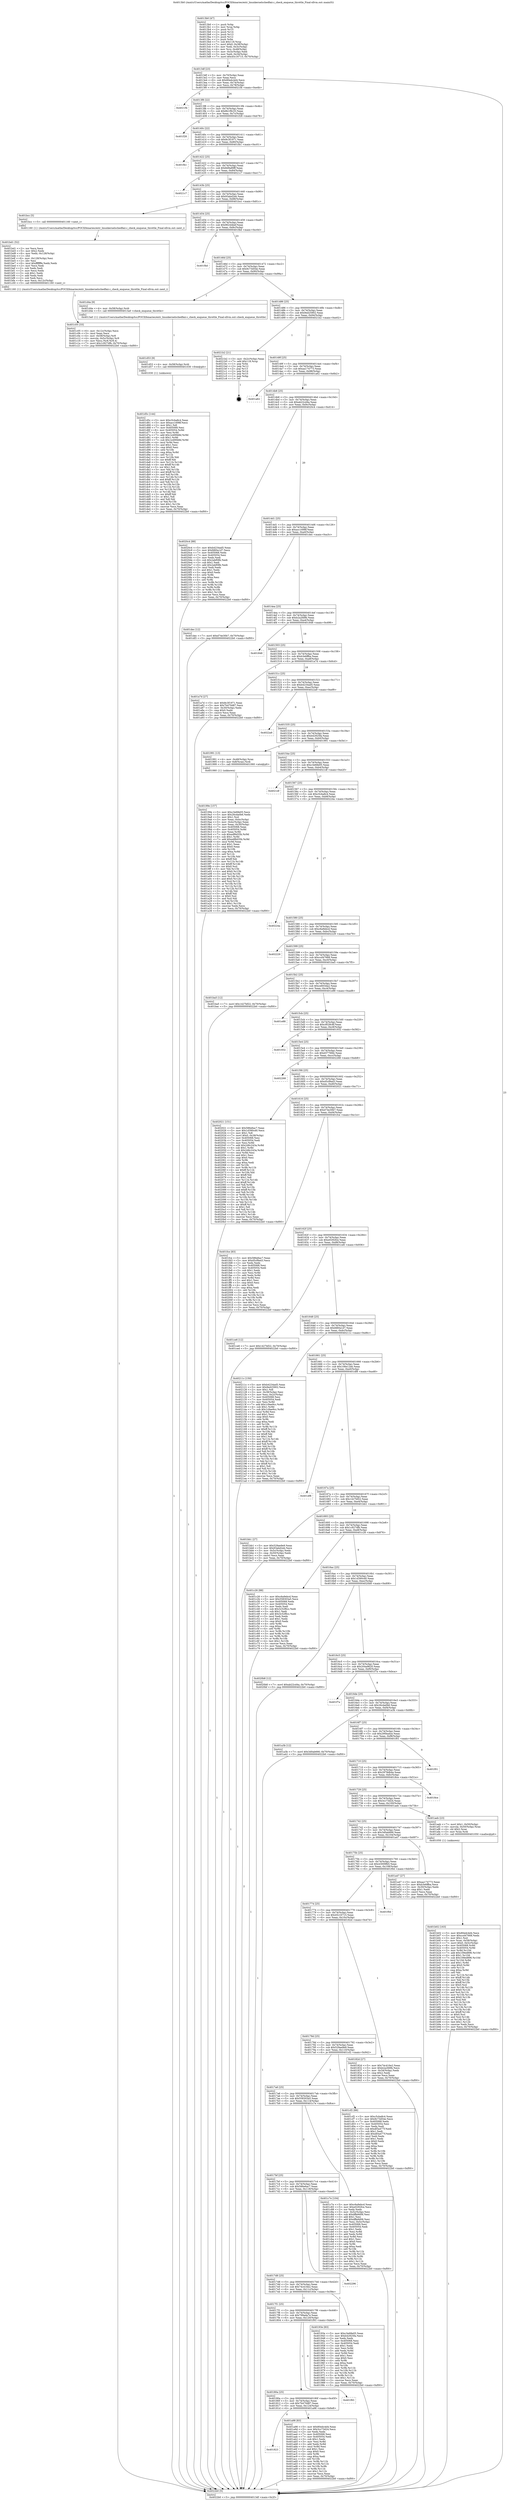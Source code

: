 digraph "0x4013b0" {
  label = "0x4013b0 (/mnt/c/Users/mathe/Desktop/tcc/POCII/binaries/extr_linuxkernelschedfair.c_check_enqueue_throttle_Final-ollvm.out::main(0))"
  labelloc = "t"
  node[shape=record]

  Entry [label="",width=0.3,height=0.3,shape=circle,fillcolor=black,style=filled]
  "0x4013df" [label="{
     0x4013df [23]\l
     | [instrs]\l
     &nbsp;&nbsp;0x4013df \<+3\>: mov -0x70(%rbp),%eax\l
     &nbsp;&nbsp;0x4013e2 \<+2\>: mov %eax,%ecx\l
     &nbsp;&nbsp;0x4013e4 \<+6\>: sub $0x80edc4d4,%ecx\l
     &nbsp;&nbsp;0x4013ea \<+3\>: mov %eax,-0x74(%rbp)\l
     &nbsp;&nbsp;0x4013ed \<+3\>: mov %ecx,-0x78(%rbp)\l
     &nbsp;&nbsp;0x4013f0 \<+6\>: je 00000000004021fb \<main+0xe4b\>\l
  }"]
  "0x4021fb" [label="{
     0x4021fb\l
  }", style=dashed]
  "0x4013f6" [label="{
     0x4013f6 [22]\l
     | [instrs]\l
     &nbsp;&nbsp;0x4013f6 \<+5\>: jmp 00000000004013fb \<main+0x4b\>\l
     &nbsp;&nbsp;0x4013fb \<+3\>: mov -0x74(%rbp),%eax\l
     &nbsp;&nbsp;0x4013fe \<+5\>: sub $0x8b1f9c33,%eax\l
     &nbsp;&nbsp;0x401403 \<+3\>: mov %eax,-0x7c(%rbp)\l
     &nbsp;&nbsp;0x401406 \<+6\>: je 0000000000401f28 \<main+0xb78\>\l
  }"]
  Exit [label="",width=0.3,height=0.3,shape=circle,fillcolor=black,style=filled,peripheries=2]
  "0x401f28" [label="{
     0x401f28\l
  }", style=dashed]
  "0x40140c" [label="{
     0x40140c [22]\l
     | [instrs]\l
     &nbsp;&nbsp;0x40140c \<+5\>: jmp 0000000000401411 \<main+0x61\>\l
     &nbsp;&nbsp;0x401411 \<+3\>: mov -0x74(%rbp),%eax\l
     &nbsp;&nbsp;0x401414 \<+5\>: sub $0x8c3f1971,%eax\l
     &nbsp;&nbsp;0x401419 \<+3\>: mov %eax,-0x80(%rbp)\l
     &nbsp;&nbsp;0x40141c \<+6\>: je 0000000000401fb1 \<main+0xc01\>\l
  }"]
  "0x401d5c" [label="{
     0x401d5c [144]\l
     | [instrs]\l
     &nbsp;&nbsp;0x401d5c \<+5\>: mov $0xc5cba8c4,%eax\l
     &nbsp;&nbsp;0x401d61 \<+5\>: mov $0xacc1698f,%ecx\l
     &nbsp;&nbsp;0x401d66 \<+2\>: mov $0x1,%dl\l
     &nbsp;&nbsp;0x401d68 \<+7\>: mov 0x405068,%esi\l
     &nbsp;&nbsp;0x401d6f \<+8\>: mov 0x405054,%r8d\l
     &nbsp;&nbsp;0x401d77 \<+3\>: mov %esi,%r9d\l
     &nbsp;&nbsp;0x401d7a \<+7\>: add $0x1e490b8d,%r9d\l
     &nbsp;&nbsp;0x401d81 \<+4\>: sub $0x1,%r9d\l
     &nbsp;&nbsp;0x401d85 \<+7\>: sub $0x1e490b8d,%r9d\l
     &nbsp;&nbsp;0x401d8c \<+4\>: imul %r9d,%esi\l
     &nbsp;&nbsp;0x401d90 \<+3\>: and $0x1,%esi\l
     &nbsp;&nbsp;0x401d93 \<+3\>: cmp $0x0,%esi\l
     &nbsp;&nbsp;0x401d96 \<+4\>: sete %r10b\l
     &nbsp;&nbsp;0x401d9a \<+4\>: cmp $0xa,%r8d\l
     &nbsp;&nbsp;0x401d9e \<+4\>: setl %r11b\l
     &nbsp;&nbsp;0x401da2 \<+3\>: mov %r10b,%bl\l
     &nbsp;&nbsp;0x401da5 \<+3\>: xor $0xff,%bl\l
     &nbsp;&nbsp;0x401da8 \<+3\>: mov %r11b,%r14b\l
     &nbsp;&nbsp;0x401dab \<+4\>: xor $0xff,%r14b\l
     &nbsp;&nbsp;0x401daf \<+3\>: xor $0x1,%dl\l
     &nbsp;&nbsp;0x401db2 \<+3\>: mov %bl,%r15b\l
     &nbsp;&nbsp;0x401db5 \<+4\>: and $0xff,%r15b\l
     &nbsp;&nbsp;0x401db9 \<+3\>: and %dl,%r10b\l
     &nbsp;&nbsp;0x401dbc \<+3\>: mov %r14b,%r12b\l
     &nbsp;&nbsp;0x401dbf \<+4\>: and $0xff,%r12b\l
     &nbsp;&nbsp;0x401dc3 \<+3\>: and %dl,%r11b\l
     &nbsp;&nbsp;0x401dc6 \<+3\>: or %r10b,%r15b\l
     &nbsp;&nbsp;0x401dc9 \<+3\>: or %r11b,%r12b\l
     &nbsp;&nbsp;0x401dcc \<+3\>: xor %r12b,%r15b\l
     &nbsp;&nbsp;0x401dcf \<+3\>: or %r14b,%bl\l
     &nbsp;&nbsp;0x401dd2 \<+3\>: xor $0xff,%bl\l
     &nbsp;&nbsp;0x401dd5 \<+3\>: or $0x1,%dl\l
     &nbsp;&nbsp;0x401dd8 \<+2\>: and %dl,%bl\l
     &nbsp;&nbsp;0x401dda \<+3\>: or %bl,%r15b\l
     &nbsp;&nbsp;0x401ddd \<+4\>: test $0x1,%r15b\l
     &nbsp;&nbsp;0x401de1 \<+3\>: cmovne %ecx,%eax\l
     &nbsp;&nbsp;0x401de4 \<+3\>: mov %eax,-0x70(%rbp)\l
     &nbsp;&nbsp;0x401de7 \<+5\>: jmp 00000000004022b0 \<main+0xf00\>\l
  }"]
  "0x401fb1" [label="{
     0x401fb1\l
  }", style=dashed]
  "0x401422" [label="{
     0x401422 [25]\l
     | [instrs]\l
     &nbsp;&nbsp;0x401422 \<+5\>: jmp 0000000000401427 \<main+0x77\>\l
     &nbsp;&nbsp;0x401427 \<+3\>: mov -0x74(%rbp),%eax\l
     &nbsp;&nbsp;0x40142a \<+5\>: sub $0x8d9a89ff,%eax\l
     &nbsp;&nbsp;0x40142f \<+6\>: mov %eax,-0x84(%rbp)\l
     &nbsp;&nbsp;0x401435 \<+6\>: je 00000000004021c7 \<main+0xe17\>\l
  }"]
  "0x401d53" [label="{
     0x401d53 [9]\l
     | [instrs]\l
     &nbsp;&nbsp;0x401d53 \<+4\>: mov -0x58(%rbp),%rdi\l
     &nbsp;&nbsp;0x401d57 \<+5\>: call 0000000000401030 \<free@plt\>\l
     | [calls]\l
     &nbsp;&nbsp;0x401030 \{1\} (unknown)\l
  }"]
  "0x4021c7" [label="{
     0x4021c7\l
  }", style=dashed]
  "0x40143b" [label="{
     0x40143b [25]\l
     | [instrs]\l
     &nbsp;&nbsp;0x40143b \<+5\>: jmp 0000000000401440 \<main+0x90\>\l
     &nbsp;&nbsp;0x401440 \<+3\>: mov -0x74(%rbp),%eax\l
     &nbsp;&nbsp;0x401443 \<+5\>: sub $0x93abd2eb,%eax\l
     &nbsp;&nbsp;0x401448 \<+6\>: mov %eax,-0x88(%rbp)\l
     &nbsp;&nbsp;0x40144e \<+6\>: je 0000000000401bcc \<main+0x81c\>\l
  }"]
  "0x401c05" [label="{
     0x401c05 [33]\l
     | [instrs]\l
     &nbsp;&nbsp;0x401c05 \<+6\>: mov -0x12c(%rbp),%ecx\l
     &nbsp;&nbsp;0x401c0b \<+3\>: imul %eax,%ecx\l
     &nbsp;&nbsp;0x401c0e \<+4\>: mov -0x58(%rbp),%r8\l
     &nbsp;&nbsp;0x401c12 \<+4\>: movslq -0x5c(%rbp),%r9\l
     &nbsp;&nbsp;0x401c16 \<+4\>: mov %ecx,(%r8,%r9,4)\l
     &nbsp;&nbsp;0x401c1a \<+7\>: movl $0x1c927dfb,-0x70(%rbp)\l
     &nbsp;&nbsp;0x401c21 \<+5\>: jmp 00000000004022b0 \<main+0xf00\>\l
  }"]
  "0x401bcc" [label="{
     0x401bcc [5]\l
     | [instrs]\l
     &nbsp;&nbsp;0x401bcc \<+5\>: call 0000000000401160 \<next_i\>\l
     | [calls]\l
     &nbsp;&nbsp;0x401160 \{1\} (/mnt/c/Users/mathe/Desktop/tcc/POCII/binaries/extr_linuxkernelschedfair.c_check_enqueue_throttle_Final-ollvm.out::next_i)\l
  }"]
  "0x401454" [label="{
     0x401454 [25]\l
     | [instrs]\l
     &nbsp;&nbsp;0x401454 \<+5\>: jmp 0000000000401459 \<main+0xa9\>\l
     &nbsp;&nbsp;0x401459 \<+3\>: mov -0x74(%rbp),%eax\l
     &nbsp;&nbsp;0x40145c \<+5\>: sub $0x96244bef,%eax\l
     &nbsp;&nbsp;0x401461 \<+6\>: mov %eax,-0x8c(%rbp)\l
     &nbsp;&nbsp;0x401467 \<+6\>: je 0000000000401fbd \<main+0xc0d\>\l
  }"]
  "0x401bd1" [label="{
     0x401bd1 [52]\l
     | [instrs]\l
     &nbsp;&nbsp;0x401bd1 \<+2\>: xor %ecx,%ecx\l
     &nbsp;&nbsp;0x401bd3 \<+5\>: mov $0x2,%edx\l
     &nbsp;&nbsp;0x401bd8 \<+6\>: mov %edx,-0x128(%rbp)\l
     &nbsp;&nbsp;0x401bde \<+1\>: cltd\l
     &nbsp;&nbsp;0x401bdf \<+6\>: mov -0x128(%rbp),%esi\l
     &nbsp;&nbsp;0x401be5 \<+2\>: idiv %esi\l
     &nbsp;&nbsp;0x401be7 \<+6\>: imul $0xfffffffe,%edx,%edx\l
     &nbsp;&nbsp;0x401bed \<+2\>: mov %ecx,%edi\l
     &nbsp;&nbsp;0x401bef \<+2\>: sub %edx,%edi\l
     &nbsp;&nbsp;0x401bf1 \<+2\>: mov %ecx,%edx\l
     &nbsp;&nbsp;0x401bf3 \<+3\>: sub $0x1,%edx\l
     &nbsp;&nbsp;0x401bf6 \<+2\>: add %edx,%edi\l
     &nbsp;&nbsp;0x401bf8 \<+2\>: sub %edi,%ecx\l
     &nbsp;&nbsp;0x401bfa \<+6\>: mov %ecx,-0x12c(%rbp)\l
     &nbsp;&nbsp;0x401c00 \<+5\>: call 0000000000401160 \<next_i\>\l
     | [calls]\l
     &nbsp;&nbsp;0x401160 \{1\} (/mnt/c/Users/mathe/Desktop/tcc/POCII/binaries/extr_linuxkernelschedfair.c_check_enqueue_throttle_Final-ollvm.out::next_i)\l
  }"]
  "0x401fbd" [label="{
     0x401fbd\l
  }", style=dashed]
  "0x40146d" [label="{
     0x40146d [25]\l
     | [instrs]\l
     &nbsp;&nbsp;0x40146d \<+5\>: jmp 0000000000401472 \<main+0xc2\>\l
     &nbsp;&nbsp;0x401472 \<+3\>: mov -0x74(%rbp),%eax\l
     &nbsp;&nbsp;0x401475 \<+5\>: sub $0x9c73d54e,%eax\l
     &nbsp;&nbsp;0x40147a \<+6\>: mov %eax,-0x90(%rbp)\l
     &nbsp;&nbsp;0x401480 \<+6\>: je 0000000000401d4a \<main+0x99a\>\l
  }"]
  "0x401b02" [label="{
     0x401b02 [163]\l
     | [instrs]\l
     &nbsp;&nbsp;0x401b02 \<+5\>: mov $0x80edc4d4,%ecx\l
     &nbsp;&nbsp;0x401b07 \<+5\>: mov $0xccd47668,%edx\l
     &nbsp;&nbsp;0x401b0c \<+3\>: mov $0x1,%sil\l
     &nbsp;&nbsp;0x401b0f \<+4\>: mov %rax,-0x58(%rbp)\l
     &nbsp;&nbsp;0x401b13 \<+7\>: movl $0x0,-0x5c(%rbp)\l
     &nbsp;&nbsp;0x401b1a \<+8\>: mov 0x405068,%r8d\l
     &nbsp;&nbsp;0x401b22 \<+8\>: mov 0x405054,%r9d\l
     &nbsp;&nbsp;0x401b2a \<+3\>: mov %r8d,%r10d\l
     &nbsp;&nbsp;0x401b2d \<+7\>: add $0x109ed896,%r10d\l
     &nbsp;&nbsp;0x401b34 \<+4\>: sub $0x1,%r10d\l
     &nbsp;&nbsp;0x401b38 \<+7\>: sub $0x109ed896,%r10d\l
     &nbsp;&nbsp;0x401b3f \<+4\>: imul %r10d,%r8d\l
     &nbsp;&nbsp;0x401b43 \<+4\>: and $0x1,%r8d\l
     &nbsp;&nbsp;0x401b47 \<+4\>: cmp $0x0,%r8d\l
     &nbsp;&nbsp;0x401b4b \<+4\>: sete %r11b\l
     &nbsp;&nbsp;0x401b4f \<+4\>: cmp $0xa,%r9d\l
     &nbsp;&nbsp;0x401b53 \<+3\>: setl %bl\l
     &nbsp;&nbsp;0x401b56 \<+3\>: mov %r11b,%r14b\l
     &nbsp;&nbsp;0x401b59 \<+4\>: xor $0xff,%r14b\l
     &nbsp;&nbsp;0x401b5d \<+3\>: mov %bl,%r15b\l
     &nbsp;&nbsp;0x401b60 \<+4\>: xor $0xff,%r15b\l
     &nbsp;&nbsp;0x401b64 \<+4\>: xor $0x0,%sil\l
     &nbsp;&nbsp;0x401b68 \<+3\>: mov %r14b,%r12b\l
     &nbsp;&nbsp;0x401b6b \<+4\>: and $0x0,%r12b\l
     &nbsp;&nbsp;0x401b6f \<+3\>: and %sil,%r11b\l
     &nbsp;&nbsp;0x401b72 \<+3\>: mov %r15b,%r13b\l
     &nbsp;&nbsp;0x401b75 \<+4\>: and $0x0,%r13b\l
     &nbsp;&nbsp;0x401b79 \<+3\>: and %sil,%bl\l
     &nbsp;&nbsp;0x401b7c \<+3\>: or %r11b,%r12b\l
     &nbsp;&nbsp;0x401b7f \<+3\>: or %bl,%r13b\l
     &nbsp;&nbsp;0x401b82 \<+3\>: xor %r13b,%r12b\l
     &nbsp;&nbsp;0x401b85 \<+3\>: or %r15b,%r14b\l
     &nbsp;&nbsp;0x401b88 \<+4\>: xor $0xff,%r14b\l
     &nbsp;&nbsp;0x401b8c \<+4\>: or $0x0,%sil\l
     &nbsp;&nbsp;0x401b90 \<+3\>: and %sil,%r14b\l
     &nbsp;&nbsp;0x401b93 \<+3\>: or %r14b,%r12b\l
     &nbsp;&nbsp;0x401b96 \<+4\>: test $0x1,%r12b\l
     &nbsp;&nbsp;0x401b9a \<+3\>: cmovne %edx,%ecx\l
     &nbsp;&nbsp;0x401b9d \<+3\>: mov %ecx,-0x70(%rbp)\l
     &nbsp;&nbsp;0x401ba0 \<+5\>: jmp 00000000004022b0 \<main+0xf00\>\l
  }"]
  "0x401d4a" [label="{
     0x401d4a [9]\l
     | [instrs]\l
     &nbsp;&nbsp;0x401d4a \<+4\>: mov -0x58(%rbp),%rdi\l
     &nbsp;&nbsp;0x401d4e \<+5\>: call 00000000004013a0 \<check_enqueue_throttle\>\l
     | [calls]\l
     &nbsp;&nbsp;0x4013a0 \{1\} (/mnt/c/Users/mathe/Desktop/tcc/POCII/binaries/extr_linuxkernelschedfair.c_check_enqueue_throttle_Final-ollvm.out::check_enqueue_throttle)\l
  }"]
  "0x401486" [label="{
     0x401486 [25]\l
     | [instrs]\l
     &nbsp;&nbsp;0x401486 \<+5\>: jmp 000000000040148b \<main+0xdb\>\l
     &nbsp;&nbsp;0x40148b \<+3\>: mov -0x74(%rbp),%eax\l
     &nbsp;&nbsp;0x40148e \<+5\>: sub $0x9ed25902,%eax\l
     &nbsp;&nbsp;0x401493 \<+6\>: mov %eax,-0x94(%rbp)\l
     &nbsp;&nbsp;0x401499 \<+6\>: je 00000000004021b2 \<main+0xe02\>\l
  }"]
  "0x401823" [label="{
     0x401823\l
  }", style=dashed]
  "0x4021b2" [label="{
     0x4021b2 [21]\l
     | [instrs]\l
     &nbsp;&nbsp;0x4021b2 \<+3\>: mov -0x2c(%rbp),%eax\l
     &nbsp;&nbsp;0x4021b5 \<+7\>: add $0x118,%rsp\l
     &nbsp;&nbsp;0x4021bc \<+1\>: pop %rbx\l
     &nbsp;&nbsp;0x4021bd \<+2\>: pop %r12\l
     &nbsp;&nbsp;0x4021bf \<+2\>: pop %r13\l
     &nbsp;&nbsp;0x4021c1 \<+2\>: pop %r14\l
     &nbsp;&nbsp;0x4021c3 \<+2\>: pop %r15\l
     &nbsp;&nbsp;0x4021c5 \<+1\>: pop %rbp\l
     &nbsp;&nbsp;0x4021c6 \<+1\>: ret\l
  }"]
  "0x40149f" [label="{
     0x40149f [25]\l
     | [instrs]\l
     &nbsp;&nbsp;0x40149f \<+5\>: jmp 00000000004014a4 \<main+0xf4\>\l
     &nbsp;&nbsp;0x4014a4 \<+3\>: mov -0x74(%rbp),%eax\l
     &nbsp;&nbsp;0x4014a7 \<+5\>: sub $0xaa174773,%eax\l
     &nbsp;&nbsp;0x4014ac \<+6\>: mov %eax,-0x98(%rbp)\l
     &nbsp;&nbsp;0x4014b2 \<+6\>: je 0000000000401a62 \<main+0x6b2\>\l
  }"]
  "0x401a98" [label="{
     0x401a98 [83]\l
     | [instrs]\l
     &nbsp;&nbsp;0x401a98 \<+5\>: mov $0x80edc4d4,%eax\l
     &nbsp;&nbsp;0x401a9d \<+5\>: mov $0x3cc73d24,%ecx\l
     &nbsp;&nbsp;0x401aa2 \<+2\>: xor %edx,%edx\l
     &nbsp;&nbsp;0x401aa4 \<+7\>: mov 0x405068,%esi\l
     &nbsp;&nbsp;0x401aab \<+7\>: mov 0x405054,%edi\l
     &nbsp;&nbsp;0x401ab2 \<+3\>: sub $0x1,%edx\l
     &nbsp;&nbsp;0x401ab5 \<+3\>: mov %esi,%r8d\l
     &nbsp;&nbsp;0x401ab8 \<+3\>: add %edx,%r8d\l
     &nbsp;&nbsp;0x401abb \<+4\>: imul %r8d,%esi\l
     &nbsp;&nbsp;0x401abf \<+3\>: and $0x1,%esi\l
     &nbsp;&nbsp;0x401ac2 \<+3\>: cmp $0x0,%esi\l
     &nbsp;&nbsp;0x401ac5 \<+4\>: sete %r9b\l
     &nbsp;&nbsp;0x401ac9 \<+3\>: cmp $0xa,%edi\l
     &nbsp;&nbsp;0x401acc \<+4\>: setl %r10b\l
     &nbsp;&nbsp;0x401ad0 \<+3\>: mov %r9b,%r11b\l
     &nbsp;&nbsp;0x401ad3 \<+3\>: and %r10b,%r11b\l
     &nbsp;&nbsp;0x401ad6 \<+3\>: xor %r10b,%r9b\l
     &nbsp;&nbsp;0x401ad9 \<+3\>: or %r9b,%r11b\l
     &nbsp;&nbsp;0x401adc \<+4\>: test $0x1,%r11b\l
     &nbsp;&nbsp;0x401ae0 \<+3\>: cmovne %ecx,%eax\l
     &nbsp;&nbsp;0x401ae3 \<+3\>: mov %eax,-0x70(%rbp)\l
     &nbsp;&nbsp;0x401ae6 \<+5\>: jmp 00000000004022b0 \<main+0xf00\>\l
  }"]
  "0x401a62" [label="{
     0x401a62\l
  }", style=dashed]
  "0x4014b8" [label="{
     0x4014b8 [25]\l
     | [instrs]\l
     &nbsp;&nbsp;0x4014b8 \<+5\>: jmp 00000000004014bd \<main+0x10d\>\l
     &nbsp;&nbsp;0x4014bd \<+3\>: mov -0x74(%rbp),%eax\l
     &nbsp;&nbsp;0x4014c0 \<+5\>: sub $0xab22cd4a,%eax\l
     &nbsp;&nbsp;0x4014c5 \<+6\>: mov %eax,-0x9c(%rbp)\l
     &nbsp;&nbsp;0x4014cb \<+6\>: je 00000000004020c4 \<main+0xd14\>\l
  }"]
  "0x40180a" [label="{
     0x40180a [25]\l
     | [instrs]\l
     &nbsp;&nbsp;0x40180a \<+5\>: jmp 000000000040180f \<main+0x45f\>\l
     &nbsp;&nbsp;0x40180f \<+3\>: mov -0x74(%rbp),%eax\l
     &nbsp;&nbsp;0x401812 \<+5\>: sub $0x7b470d87,%eax\l
     &nbsp;&nbsp;0x401817 \<+6\>: mov %eax,-0x124(%rbp)\l
     &nbsp;&nbsp;0x40181d \<+6\>: je 0000000000401a98 \<main+0x6e8\>\l
  }"]
  "0x4020c4" [label="{
     0x4020c4 [88]\l
     | [instrs]\l
     &nbsp;&nbsp;0x4020c4 \<+5\>: mov $0xb4234ad5,%eax\l
     &nbsp;&nbsp;0x4020c9 \<+5\>: mov $0xfd60a1d7,%ecx\l
     &nbsp;&nbsp;0x4020ce \<+7\>: mov 0x405068,%edx\l
     &nbsp;&nbsp;0x4020d5 \<+7\>: mov 0x405054,%esi\l
     &nbsp;&nbsp;0x4020dc \<+2\>: mov %edx,%edi\l
     &nbsp;&nbsp;0x4020de \<+6\>: sub $0x2abf08b,%edi\l
     &nbsp;&nbsp;0x4020e4 \<+3\>: sub $0x1,%edi\l
     &nbsp;&nbsp;0x4020e7 \<+6\>: add $0x2abf08b,%edi\l
     &nbsp;&nbsp;0x4020ed \<+3\>: imul %edi,%edx\l
     &nbsp;&nbsp;0x4020f0 \<+3\>: and $0x1,%edx\l
     &nbsp;&nbsp;0x4020f3 \<+3\>: cmp $0x0,%edx\l
     &nbsp;&nbsp;0x4020f6 \<+4\>: sete %r8b\l
     &nbsp;&nbsp;0x4020fa \<+3\>: cmp $0xa,%esi\l
     &nbsp;&nbsp;0x4020fd \<+4\>: setl %r9b\l
     &nbsp;&nbsp;0x402101 \<+3\>: mov %r8b,%r10b\l
     &nbsp;&nbsp;0x402104 \<+3\>: and %r9b,%r10b\l
     &nbsp;&nbsp;0x402107 \<+3\>: xor %r9b,%r8b\l
     &nbsp;&nbsp;0x40210a \<+3\>: or %r8b,%r10b\l
     &nbsp;&nbsp;0x40210d \<+4\>: test $0x1,%r10b\l
     &nbsp;&nbsp;0x402111 \<+3\>: cmovne %ecx,%eax\l
     &nbsp;&nbsp;0x402114 \<+3\>: mov %eax,-0x70(%rbp)\l
     &nbsp;&nbsp;0x402117 \<+5\>: jmp 00000000004022b0 \<main+0xf00\>\l
  }"]
  "0x4014d1" [label="{
     0x4014d1 [25]\l
     | [instrs]\l
     &nbsp;&nbsp;0x4014d1 \<+5\>: jmp 00000000004014d6 \<main+0x126\>\l
     &nbsp;&nbsp;0x4014d6 \<+3\>: mov -0x74(%rbp),%eax\l
     &nbsp;&nbsp;0x4014d9 \<+5\>: sub $0xacc1698f,%eax\l
     &nbsp;&nbsp;0x4014de \<+6\>: mov %eax,-0xa0(%rbp)\l
     &nbsp;&nbsp;0x4014e4 \<+6\>: je 0000000000401dec \<main+0xa3c\>\l
  }"]
  "0x401f93" [label="{
     0x401f93\l
  }", style=dashed]
  "0x401dec" [label="{
     0x401dec [12]\l
     | [instrs]\l
     &nbsp;&nbsp;0x401dec \<+7\>: movl $0xd74e30b7,-0x70(%rbp)\l
     &nbsp;&nbsp;0x401df3 \<+5\>: jmp 00000000004022b0 \<main+0xf00\>\l
  }"]
  "0x4014ea" [label="{
     0x4014ea [25]\l
     | [instrs]\l
     &nbsp;&nbsp;0x4014ea \<+5\>: jmp 00000000004014ef \<main+0x13f\>\l
     &nbsp;&nbsp;0x4014ef \<+3\>: mov -0x74(%rbp),%eax\l
     &nbsp;&nbsp;0x4014f2 \<+5\>: sub $0xb2a2fd9b,%eax\l
     &nbsp;&nbsp;0x4014f7 \<+6\>: mov %eax,-0xa4(%rbp)\l
     &nbsp;&nbsp;0x4014fd \<+6\>: je 0000000000401848 \<main+0x498\>\l
  }"]
  "0x40199e" [label="{
     0x40199e [157]\l
     | [instrs]\l
     &nbsp;&nbsp;0x40199e \<+5\>: mov $0xc3e68e05,%ecx\l
     &nbsp;&nbsp;0x4019a3 \<+5\>: mov $0x26cda0b6,%edx\l
     &nbsp;&nbsp;0x4019a8 \<+3\>: mov $0x1,%sil\l
     &nbsp;&nbsp;0x4019ab \<+3\>: mov %eax,-0x4c(%rbp)\l
     &nbsp;&nbsp;0x4019ae \<+3\>: mov -0x4c(%rbp),%eax\l
     &nbsp;&nbsp;0x4019b1 \<+3\>: mov %eax,-0x30(%rbp)\l
     &nbsp;&nbsp;0x4019b4 \<+7\>: mov 0x405068,%eax\l
     &nbsp;&nbsp;0x4019bb \<+8\>: mov 0x405054,%r8d\l
     &nbsp;&nbsp;0x4019c3 \<+3\>: mov %eax,%r9d\l
     &nbsp;&nbsp;0x4019c6 \<+7\>: sub $0xedf6d35b,%r9d\l
     &nbsp;&nbsp;0x4019cd \<+4\>: sub $0x1,%r9d\l
     &nbsp;&nbsp;0x4019d1 \<+7\>: add $0xedf6d35b,%r9d\l
     &nbsp;&nbsp;0x4019d8 \<+4\>: imul %r9d,%eax\l
     &nbsp;&nbsp;0x4019dc \<+3\>: and $0x1,%eax\l
     &nbsp;&nbsp;0x4019df \<+3\>: cmp $0x0,%eax\l
     &nbsp;&nbsp;0x4019e2 \<+4\>: sete %r10b\l
     &nbsp;&nbsp;0x4019e6 \<+4\>: cmp $0xa,%r8d\l
     &nbsp;&nbsp;0x4019ea \<+4\>: setl %r11b\l
     &nbsp;&nbsp;0x4019ee \<+3\>: mov %r10b,%bl\l
     &nbsp;&nbsp;0x4019f1 \<+3\>: xor $0xff,%bl\l
     &nbsp;&nbsp;0x4019f4 \<+3\>: mov %r11b,%r14b\l
     &nbsp;&nbsp;0x4019f7 \<+4\>: xor $0xff,%r14b\l
     &nbsp;&nbsp;0x4019fb \<+4\>: xor $0x0,%sil\l
     &nbsp;&nbsp;0x4019ff \<+3\>: mov %bl,%r15b\l
     &nbsp;&nbsp;0x401a02 \<+4\>: and $0x0,%r15b\l
     &nbsp;&nbsp;0x401a06 \<+3\>: and %sil,%r10b\l
     &nbsp;&nbsp;0x401a09 \<+3\>: mov %r14b,%r12b\l
     &nbsp;&nbsp;0x401a0c \<+4\>: and $0x0,%r12b\l
     &nbsp;&nbsp;0x401a10 \<+3\>: and %sil,%r11b\l
     &nbsp;&nbsp;0x401a13 \<+3\>: or %r10b,%r15b\l
     &nbsp;&nbsp;0x401a16 \<+3\>: or %r11b,%r12b\l
     &nbsp;&nbsp;0x401a19 \<+3\>: xor %r12b,%r15b\l
     &nbsp;&nbsp;0x401a1c \<+3\>: or %r14b,%bl\l
     &nbsp;&nbsp;0x401a1f \<+3\>: xor $0xff,%bl\l
     &nbsp;&nbsp;0x401a22 \<+4\>: or $0x0,%sil\l
     &nbsp;&nbsp;0x401a26 \<+3\>: and %sil,%bl\l
     &nbsp;&nbsp;0x401a29 \<+3\>: or %bl,%r15b\l
     &nbsp;&nbsp;0x401a2c \<+4\>: test $0x1,%r15b\l
     &nbsp;&nbsp;0x401a30 \<+3\>: cmovne %edx,%ecx\l
     &nbsp;&nbsp;0x401a33 \<+3\>: mov %ecx,-0x70(%rbp)\l
     &nbsp;&nbsp;0x401a36 \<+5\>: jmp 00000000004022b0 \<main+0xf00\>\l
  }"]
  "0x401848" [label="{
     0x401848\l
  }", style=dashed]
  "0x401503" [label="{
     0x401503 [25]\l
     | [instrs]\l
     &nbsp;&nbsp;0x401503 \<+5\>: jmp 0000000000401508 \<main+0x158\>\l
     &nbsp;&nbsp;0x401508 \<+3\>: mov -0x74(%rbp),%eax\l
     &nbsp;&nbsp;0x40150b \<+5\>: sub $0xb3e6ffba,%eax\l
     &nbsp;&nbsp;0x401510 \<+6\>: mov %eax,-0xa8(%rbp)\l
     &nbsp;&nbsp;0x401516 \<+6\>: je 0000000000401a7d \<main+0x6cd\>\l
  }"]
  "0x4017f1" [label="{
     0x4017f1 [25]\l
     | [instrs]\l
     &nbsp;&nbsp;0x4017f1 \<+5\>: jmp 00000000004017f6 \<main+0x446\>\l
     &nbsp;&nbsp;0x4017f6 \<+3\>: mov -0x74(%rbp),%eax\l
     &nbsp;&nbsp;0x4017f9 \<+5\>: sub $0x799ada7e,%eax\l
     &nbsp;&nbsp;0x4017fe \<+6\>: mov %eax,-0x120(%rbp)\l
     &nbsp;&nbsp;0x401804 \<+6\>: je 0000000000401f93 \<main+0xbe3\>\l
  }"]
  "0x401a7d" [label="{
     0x401a7d [27]\l
     | [instrs]\l
     &nbsp;&nbsp;0x401a7d \<+5\>: mov $0x8c3f1971,%eax\l
     &nbsp;&nbsp;0x401a82 \<+5\>: mov $0x7b470d87,%ecx\l
     &nbsp;&nbsp;0x401a87 \<+3\>: mov -0x30(%rbp),%edx\l
     &nbsp;&nbsp;0x401a8a \<+3\>: cmp $0x0,%edx\l
     &nbsp;&nbsp;0x401a8d \<+3\>: cmove %ecx,%eax\l
     &nbsp;&nbsp;0x401a90 \<+3\>: mov %eax,-0x70(%rbp)\l
     &nbsp;&nbsp;0x401a93 \<+5\>: jmp 00000000004022b0 \<main+0xf00\>\l
  }"]
  "0x40151c" [label="{
     0x40151c [25]\l
     | [instrs]\l
     &nbsp;&nbsp;0x40151c \<+5\>: jmp 0000000000401521 \<main+0x171\>\l
     &nbsp;&nbsp;0x401521 \<+3\>: mov -0x74(%rbp),%eax\l
     &nbsp;&nbsp;0x401524 \<+5\>: sub $0xb4234ad5,%eax\l
     &nbsp;&nbsp;0x401529 \<+6\>: mov %eax,-0xac(%rbp)\l
     &nbsp;&nbsp;0x40152f \<+6\>: je 00000000004022a9 \<main+0xef9\>\l
  }"]
  "0x40193e" [label="{
     0x40193e [83]\l
     | [instrs]\l
     &nbsp;&nbsp;0x40193e \<+5\>: mov $0xc3e68e05,%eax\l
     &nbsp;&nbsp;0x401943 \<+5\>: mov $0xb42925fa,%ecx\l
     &nbsp;&nbsp;0x401948 \<+2\>: xor %edx,%edx\l
     &nbsp;&nbsp;0x40194a \<+7\>: mov 0x405068,%esi\l
     &nbsp;&nbsp;0x401951 \<+7\>: mov 0x405054,%edi\l
     &nbsp;&nbsp;0x401958 \<+3\>: sub $0x1,%edx\l
     &nbsp;&nbsp;0x40195b \<+3\>: mov %esi,%r8d\l
     &nbsp;&nbsp;0x40195e \<+3\>: add %edx,%r8d\l
     &nbsp;&nbsp;0x401961 \<+4\>: imul %r8d,%esi\l
     &nbsp;&nbsp;0x401965 \<+3\>: and $0x1,%esi\l
     &nbsp;&nbsp;0x401968 \<+3\>: cmp $0x0,%esi\l
     &nbsp;&nbsp;0x40196b \<+4\>: sete %r9b\l
     &nbsp;&nbsp;0x40196f \<+3\>: cmp $0xa,%edi\l
     &nbsp;&nbsp;0x401972 \<+4\>: setl %r10b\l
     &nbsp;&nbsp;0x401976 \<+3\>: mov %r9b,%r11b\l
     &nbsp;&nbsp;0x401979 \<+3\>: and %r10b,%r11b\l
     &nbsp;&nbsp;0x40197c \<+3\>: xor %r10b,%r9b\l
     &nbsp;&nbsp;0x40197f \<+3\>: or %r9b,%r11b\l
     &nbsp;&nbsp;0x401982 \<+4\>: test $0x1,%r11b\l
     &nbsp;&nbsp;0x401986 \<+3\>: cmovne %ecx,%eax\l
     &nbsp;&nbsp;0x401989 \<+3\>: mov %eax,-0x70(%rbp)\l
     &nbsp;&nbsp;0x40198c \<+5\>: jmp 00000000004022b0 \<main+0xf00\>\l
  }"]
  "0x4022a9" [label="{
     0x4022a9\l
  }", style=dashed]
  "0x401535" [label="{
     0x401535 [25]\l
     | [instrs]\l
     &nbsp;&nbsp;0x401535 \<+5\>: jmp 000000000040153a \<main+0x18a\>\l
     &nbsp;&nbsp;0x40153a \<+3\>: mov -0x74(%rbp),%eax\l
     &nbsp;&nbsp;0x40153d \<+5\>: sub $0xb42925fa,%eax\l
     &nbsp;&nbsp;0x401542 \<+6\>: mov %eax,-0xb0(%rbp)\l
     &nbsp;&nbsp;0x401548 \<+6\>: je 0000000000401991 \<main+0x5e1\>\l
  }"]
  "0x4017d8" [label="{
     0x4017d8 [25]\l
     | [instrs]\l
     &nbsp;&nbsp;0x4017d8 \<+5\>: jmp 00000000004017dd \<main+0x42d\>\l
     &nbsp;&nbsp;0x4017dd \<+3\>: mov -0x74(%rbp),%eax\l
     &nbsp;&nbsp;0x4017e0 \<+5\>: sub $0x74c416e2,%eax\l
     &nbsp;&nbsp;0x4017e5 \<+6\>: mov %eax,-0x11c(%rbp)\l
     &nbsp;&nbsp;0x4017eb \<+6\>: je 000000000040193e \<main+0x58e\>\l
  }"]
  "0x401991" [label="{
     0x401991 [13]\l
     | [instrs]\l
     &nbsp;&nbsp;0x401991 \<+4\>: mov -0x48(%rbp),%rax\l
     &nbsp;&nbsp;0x401995 \<+4\>: mov 0x8(%rax),%rdi\l
     &nbsp;&nbsp;0x401999 \<+5\>: call 0000000000401060 \<atoi@plt\>\l
     | [calls]\l
     &nbsp;&nbsp;0x401060 \{1\} (unknown)\l
  }"]
  "0x40154e" [label="{
     0x40154e [25]\l
     | [instrs]\l
     &nbsp;&nbsp;0x40154e \<+5\>: jmp 0000000000401553 \<main+0x1a3\>\l
     &nbsp;&nbsp;0x401553 \<+3\>: mov -0x74(%rbp),%eax\l
     &nbsp;&nbsp;0x401556 \<+5\>: sub $0xc3e68e05,%eax\l
     &nbsp;&nbsp;0x40155b \<+6\>: mov %eax,-0xb4(%rbp)\l
     &nbsp;&nbsp;0x401561 \<+6\>: je 00000000004021df \<main+0xe2f\>\l
  }"]
  "0x402296" [label="{
     0x402296\l
  }", style=dashed]
  "0x4021df" [label="{
     0x4021df\l
  }", style=dashed]
  "0x401567" [label="{
     0x401567 [25]\l
     | [instrs]\l
     &nbsp;&nbsp;0x401567 \<+5\>: jmp 000000000040156c \<main+0x1bc\>\l
     &nbsp;&nbsp;0x40156c \<+3\>: mov -0x74(%rbp),%eax\l
     &nbsp;&nbsp;0x40156f \<+5\>: sub $0xc5cba8c4,%eax\l
     &nbsp;&nbsp;0x401574 \<+6\>: mov %eax,-0xb8(%rbp)\l
     &nbsp;&nbsp;0x40157a \<+6\>: je 000000000040224a \<main+0xe9a\>\l
  }"]
  "0x4017bf" [label="{
     0x4017bf [25]\l
     | [instrs]\l
     &nbsp;&nbsp;0x4017bf \<+5\>: jmp 00000000004017c4 \<main+0x414\>\l
     &nbsp;&nbsp;0x4017c4 \<+3\>: mov -0x74(%rbp),%eax\l
     &nbsp;&nbsp;0x4017c7 \<+5\>: sub $0x586e6ac7,%eax\l
     &nbsp;&nbsp;0x4017cc \<+6\>: mov %eax,-0x118(%rbp)\l
     &nbsp;&nbsp;0x4017d2 \<+6\>: je 0000000000402296 \<main+0xee6\>\l
  }"]
  "0x40224a" [label="{
     0x40224a\l
  }", style=dashed]
  "0x401580" [label="{
     0x401580 [25]\l
     | [instrs]\l
     &nbsp;&nbsp;0x401580 \<+5\>: jmp 0000000000401585 \<main+0x1d5\>\l
     &nbsp;&nbsp;0x401585 \<+3\>: mov -0x74(%rbp),%eax\l
     &nbsp;&nbsp;0x401588 \<+5\>: sub $0xc6a9ebcd,%eax\l
     &nbsp;&nbsp;0x40158d \<+6\>: mov %eax,-0xbc(%rbp)\l
     &nbsp;&nbsp;0x401593 \<+6\>: je 0000000000402229 \<main+0xe79\>\l
  }"]
  "0x401c7e" [label="{
     0x401c7e [104]\l
     | [instrs]\l
     &nbsp;&nbsp;0x401c7e \<+5\>: mov $0xc6a9ebcd,%eax\l
     &nbsp;&nbsp;0x401c83 \<+5\>: mov $0xe0292fce,%ecx\l
     &nbsp;&nbsp;0x401c88 \<+2\>: xor %edx,%edx\l
     &nbsp;&nbsp;0x401c8a \<+3\>: mov -0x5c(%rbp),%esi\l
     &nbsp;&nbsp;0x401c8d \<+6\>: sub $0xdffa9d06,%esi\l
     &nbsp;&nbsp;0x401c93 \<+3\>: add $0x1,%esi\l
     &nbsp;&nbsp;0x401c96 \<+6\>: add $0xdffa9d06,%esi\l
     &nbsp;&nbsp;0x401c9c \<+3\>: mov %esi,-0x5c(%rbp)\l
     &nbsp;&nbsp;0x401c9f \<+7\>: mov 0x405068,%esi\l
     &nbsp;&nbsp;0x401ca6 \<+7\>: mov 0x405054,%edi\l
     &nbsp;&nbsp;0x401cad \<+3\>: sub $0x1,%edx\l
     &nbsp;&nbsp;0x401cb0 \<+3\>: mov %esi,%r8d\l
     &nbsp;&nbsp;0x401cb3 \<+3\>: add %edx,%r8d\l
     &nbsp;&nbsp;0x401cb6 \<+4\>: imul %r8d,%esi\l
     &nbsp;&nbsp;0x401cba \<+3\>: and $0x1,%esi\l
     &nbsp;&nbsp;0x401cbd \<+3\>: cmp $0x0,%esi\l
     &nbsp;&nbsp;0x401cc0 \<+4\>: sete %r9b\l
     &nbsp;&nbsp;0x401cc4 \<+3\>: cmp $0xa,%edi\l
     &nbsp;&nbsp;0x401cc7 \<+4\>: setl %r10b\l
     &nbsp;&nbsp;0x401ccb \<+3\>: mov %r9b,%r11b\l
     &nbsp;&nbsp;0x401cce \<+3\>: and %r10b,%r11b\l
     &nbsp;&nbsp;0x401cd1 \<+3\>: xor %r10b,%r9b\l
     &nbsp;&nbsp;0x401cd4 \<+3\>: or %r9b,%r11b\l
     &nbsp;&nbsp;0x401cd7 \<+4\>: test $0x1,%r11b\l
     &nbsp;&nbsp;0x401cdb \<+3\>: cmovne %ecx,%eax\l
     &nbsp;&nbsp;0x401cde \<+3\>: mov %eax,-0x70(%rbp)\l
     &nbsp;&nbsp;0x401ce1 \<+5\>: jmp 00000000004022b0 \<main+0xf00\>\l
  }"]
  "0x402229" [label="{
     0x402229\l
  }", style=dashed]
  "0x401599" [label="{
     0x401599 [25]\l
     | [instrs]\l
     &nbsp;&nbsp;0x401599 \<+5\>: jmp 000000000040159e \<main+0x1ee\>\l
     &nbsp;&nbsp;0x40159e \<+3\>: mov -0x74(%rbp),%eax\l
     &nbsp;&nbsp;0x4015a1 \<+5\>: sub $0xccd47668,%eax\l
     &nbsp;&nbsp;0x4015a6 \<+6\>: mov %eax,-0xc0(%rbp)\l
     &nbsp;&nbsp;0x4015ac \<+6\>: je 0000000000401ba5 \<main+0x7f5\>\l
  }"]
  "0x4017a6" [label="{
     0x4017a6 [25]\l
     | [instrs]\l
     &nbsp;&nbsp;0x4017a6 \<+5\>: jmp 00000000004017ab \<main+0x3fb\>\l
     &nbsp;&nbsp;0x4017ab \<+3\>: mov -0x74(%rbp),%eax\l
     &nbsp;&nbsp;0x4017ae \<+5\>: sub $0x558303a5,%eax\l
     &nbsp;&nbsp;0x4017b3 \<+6\>: mov %eax,-0x114(%rbp)\l
     &nbsp;&nbsp;0x4017b9 \<+6\>: je 0000000000401c7e \<main+0x8ce\>\l
  }"]
  "0x401ba5" [label="{
     0x401ba5 [12]\l
     | [instrs]\l
     &nbsp;&nbsp;0x401ba5 \<+7\>: movl $0x1427bf22,-0x70(%rbp)\l
     &nbsp;&nbsp;0x401bac \<+5\>: jmp 00000000004022b0 \<main+0xf00\>\l
  }"]
  "0x4015b2" [label="{
     0x4015b2 [25]\l
     | [instrs]\l
     &nbsp;&nbsp;0x4015b2 \<+5\>: jmp 00000000004015b7 \<main+0x207\>\l
     &nbsp;&nbsp;0x4015b7 \<+3\>: mov -0x74(%rbp),%eax\l
     &nbsp;&nbsp;0x4015ba \<+5\>: sub $0xce603da2,%eax\l
     &nbsp;&nbsp;0x4015bf \<+6\>: mov %eax,-0xc4(%rbp)\l
     &nbsp;&nbsp;0x4015c5 \<+6\>: je 0000000000401e88 \<main+0xad8\>\l
  }"]
  "0x401cf2" [label="{
     0x401cf2 [88]\l
     | [instrs]\l
     &nbsp;&nbsp;0x401cf2 \<+5\>: mov $0xc5cba8c4,%eax\l
     &nbsp;&nbsp;0x401cf7 \<+5\>: mov $0x9c73d54e,%ecx\l
     &nbsp;&nbsp;0x401cfc \<+7\>: mov 0x405068,%edx\l
     &nbsp;&nbsp;0x401d03 \<+7\>: mov 0x405054,%esi\l
     &nbsp;&nbsp;0x401d0a \<+2\>: mov %edx,%edi\l
     &nbsp;&nbsp;0x401d0c \<+6\>: sub $0xdf3a477f,%edi\l
     &nbsp;&nbsp;0x401d12 \<+3\>: sub $0x1,%edi\l
     &nbsp;&nbsp;0x401d15 \<+6\>: add $0xdf3a477f,%edi\l
     &nbsp;&nbsp;0x401d1b \<+3\>: imul %edi,%edx\l
     &nbsp;&nbsp;0x401d1e \<+3\>: and $0x1,%edx\l
     &nbsp;&nbsp;0x401d21 \<+3\>: cmp $0x0,%edx\l
     &nbsp;&nbsp;0x401d24 \<+4\>: sete %r8b\l
     &nbsp;&nbsp;0x401d28 \<+3\>: cmp $0xa,%esi\l
     &nbsp;&nbsp;0x401d2b \<+4\>: setl %r9b\l
     &nbsp;&nbsp;0x401d2f \<+3\>: mov %r8b,%r10b\l
     &nbsp;&nbsp;0x401d32 \<+3\>: and %r9b,%r10b\l
     &nbsp;&nbsp;0x401d35 \<+3\>: xor %r9b,%r8b\l
     &nbsp;&nbsp;0x401d38 \<+3\>: or %r8b,%r10b\l
     &nbsp;&nbsp;0x401d3b \<+4\>: test $0x1,%r10b\l
     &nbsp;&nbsp;0x401d3f \<+3\>: cmovne %ecx,%eax\l
     &nbsp;&nbsp;0x401d42 \<+3\>: mov %eax,-0x70(%rbp)\l
     &nbsp;&nbsp;0x401d45 \<+5\>: jmp 00000000004022b0 \<main+0xf00\>\l
  }"]
  "0x401e88" [label="{
     0x401e88\l
  }", style=dashed]
  "0x4015cb" [label="{
     0x4015cb [25]\l
     | [instrs]\l
     &nbsp;&nbsp;0x4015cb \<+5\>: jmp 00000000004015d0 \<main+0x220\>\l
     &nbsp;&nbsp;0x4015d0 \<+3\>: mov -0x74(%rbp),%eax\l
     &nbsp;&nbsp;0x4015d3 \<+5\>: sub $0xcf028c8f,%eax\l
     &nbsp;&nbsp;0x4015d8 \<+6\>: mov %eax,-0xc8(%rbp)\l
     &nbsp;&nbsp;0x4015de \<+6\>: je 0000000000401932 \<main+0x582\>\l
  }"]
  "0x4013b0" [label="{
     0x4013b0 [47]\l
     | [instrs]\l
     &nbsp;&nbsp;0x4013b0 \<+1\>: push %rbp\l
     &nbsp;&nbsp;0x4013b1 \<+3\>: mov %rsp,%rbp\l
     &nbsp;&nbsp;0x4013b4 \<+2\>: push %r15\l
     &nbsp;&nbsp;0x4013b6 \<+2\>: push %r14\l
     &nbsp;&nbsp;0x4013b8 \<+2\>: push %r13\l
     &nbsp;&nbsp;0x4013ba \<+2\>: push %r12\l
     &nbsp;&nbsp;0x4013bc \<+1\>: push %rbx\l
     &nbsp;&nbsp;0x4013bd \<+7\>: sub $0x118,%rsp\l
     &nbsp;&nbsp;0x4013c4 \<+7\>: movl $0x0,-0x38(%rbp)\l
     &nbsp;&nbsp;0x4013cb \<+3\>: mov %edi,-0x3c(%rbp)\l
     &nbsp;&nbsp;0x4013ce \<+4\>: mov %rsi,-0x48(%rbp)\l
     &nbsp;&nbsp;0x4013d2 \<+3\>: mov -0x3c(%rbp),%edi\l
     &nbsp;&nbsp;0x4013d5 \<+3\>: mov %edi,-0x34(%rbp)\l
     &nbsp;&nbsp;0x4013d8 \<+7\>: movl $0x45c16715,-0x70(%rbp)\l
  }"]
  "0x401932" [label="{
     0x401932\l
  }", style=dashed]
  "0x4015e4" [label="{
     0x4015e4 [25]\l
     | [instrs]\l
     &nbsp;&nbsp;0x4015e4 \<+5\>: jmp 00000000004015e9 \<main+0x239\>\l
     &nbsp;&nbsp;0x4015e9 \<+3\>: mov -0x74(%rbp),%eax\l
     &nbsp;&nbsp;0x4015ec \<+5\>: sub $0xd3776fdc,%eax\l
     &nbsp;&nbsp;0x4015f1 \<+6\>: mov %eax,-0xcc(%rbp)\l
     &nbsp;&nbsp;0x4015f7 \<+6\>: je 0000000000402268 \<main+0xeb8\>\l
  }"]
  "0x4022b0" [label="{
     0x4022b0 [5]\l
     | [instrs]\l
     &nbsp;&nbsp;0x4022b0 \<+5\>: jmp 00000000004013df \<main+0x2f\>\l
  }"]
  "0x402268" [label="{
     0x402268\l
  }", style=dashed]
  "0x4015fd" [label="{
     0x4015fd [25]\l
     | [instrs]\l
     &nbsp;&nbsp;0x4015fd \<+5\>: jmp 0000000000401602 \<main+0x252\>\l
     &nbsp;&nbsp;0x401602 \<+3\>: mov -0x74(%rbp),%eax\l
     &nbsp;&nbsp;0x401605 \<+5\>: sub $0xd5cf9a43,%eax\l
     &nbsp;&nbsp;0x40160a \<+6\>: mov %eax,-0xd0(%rbp)\l
     &nbsp;&nbsp;0x401610 \<+6\>: je 0000000000402021 \<main+0xc71\>\l
  }"]
  "0x40178d" [label="{
     0x40178d [25]\l
     | [instrs]\l
     &nbsp;&nbsp;0x40178d \<+5\>: jmp 0000000000401792 \<main+0x3e2\>\l
     &nbsp;&nbsp;0x401792 \<+3\>: mov -0x74(%rbp),%eax\l
     &nbsp;&nbsp;0x401795 \<+5\>: sub $0x529ae9e9,%eax\l
     &nbsp;&nbsp;0x40179a \<+6\>: mov %eax,-0x110(%rbp)\l
     &nbsp;&nbsp;0x4017a0 \<+6\>: je 0000000000401cf2 \<main+0x942\>\l
  }"]
  "0x402021" [label="{
     0x402021 [151]\l
     | [instrs]\l
     &nbsp;&nbsp;0x402021 \<+5\>: mov $0x586e6ac7,%eax\l
     &nbsp;&nbsp;0x402026 \<+5\>: mov $0x1d390cd0,%ecx\l
     &nbsp;&nbsp;0x40202b \<+2\>: mov $0x1,%dl\l
     &nbsp;&nbsp;0x40202d \<+7\>: movl $0x0,-0x38(%rbp)\l
     &nbsp;&nbsp;0x402034 \<+7\>: mov 0x405068,%esi\l
     &nbsp;&nbsp;0x40203b \<+7\>: mov 0x405054,%edi\l
     &nbsp;&nbsp;0x402042 \<+3\>: mov %esi,%r8d\l
     &nbsp;&nbsp;0x402045 \<+7\>: add $0x2d6c243a,%r8d\l
     &nbsp;&nbsp;0x40204c \<+4\>: sub $0x1,%r8d\l
     &nbsp;&nbsp;0x402050 \<+7\>: sub $0x2d6c243a,%r8d\l
     &nbsp;&nbsp;0x402057 \<+4\>: imul %r8d,%esi\l
     &nbsp;&nbsp;0x40205b \<+3\>: and $0x1,%esi\l
     &nbsp;&nbsp;0x40205e \<+3\>: cmp $0x0,%esi\l
     &nbsp;&nbsp;0x402061 \<+4\>: sete %r9b\l
     &nbsp;&nbsp;0x402065 \<+3\>: cmp $0xa,%edi\l
     &nbsp;&nbsp;0x402068 \<+4\>: setl %r10b\l
     &nbsp;&nbsp;0x40206c \<+3\>: mov %r9b,%r11b\l
     &nbsp;&nbsp;0x40206f \<+4\>: xor $0xff,%r11b\l
     &nbsp;&nbsp;0x402073 \<+3\>: mov %r10b,%bl\l
     &nbsp;&nbsp;0x402076 \<+3\>: xor $0xff,%bl\l
     &nbsp;&nbsp;0x402079 \<+3\>: xor $0x1,%dl\l
     &nbsp;&nbsp;0x40207c \<+3\>: mov %r11b,%r14b\l
     &nbsp;&nbsp;0x40207f \<+4\>: and $0xff,%r14b\l
     &nbsp;&nbsp;0x402083 \<+3\>: and %dl,%r9b\l
     &nbsp;&nbsp;0x402086 \<+3\>: mov %bl,%r15b\l
     &nbsp;&nbsp;0x402089 \<+4\>: and $0xff,%r15b\l
     &nbsp;&nbsp;0x40208d \<+3\>: and %dl,%r10b\l
     &nbsp;&nbsp;0x402090 \<+3\>: or %r9b,%r14b\l
     &nbsp;&nbsp;0x402093 \<+3\>: or %r10b,%r15b\l
     &nbsp;&nbsp;0x402096 \<+3\>: xor %r15b,%r14b\l
     &nbsp;&nbsp;0x402099 \<+3\>: or %bl,%r11b\l
     &nbsp;&nbsp;0x40209c \<+4\>: xor $0xff,%r11b\l
     &nbsp;&nbsp;0x4020a0 \<+3\>: or $0x1,%dl\l
     &nbsp;&nbsp;0x4020a3 \<+3\>: and %dl,%r11b\l
     &nbsp;&nbsp;0x4020a6 \<+3\>: or %r11b,%r14b\l
     &nbsp;&nbsp;0x4020a9 \<+4\>: test $0x1,%r14b\l
     &nbsp;&nbsp;0x4020ad \<+3\>: cmovne %ecx,%eax\l
     &nbsp;&nbsp;0x4020b0 \<+3\>: mov %eax,-0x70(%rbp)\l
     &nbsp;&nbsp;0x4020b3 \<+5\>: jmp 00000000004022b0 \<main+0xf00\>\l
  }"]
  "0x401616" [label="{
     0x401616 [25]\l
     | [instrs]\l
     &nbsp;&nbsp;0x401616 \<+5\>: jmp 000000000040161b \<main+0x26b\>\l
     &nbsp;&nbsp;0x40161b \<+3\>: mov -0x74(%rbp),%eax\l
     &nbsp;&nbsp;0x40161e \<+5\>: sub $0xd74e30b7,%eax\l
     &nbsp;&nbsp;0x401623 \<+6\>: mov %eax,-0xd4(%rbp)\l
     &nbsp;&nbsp;0x401629 \<+6\>: je 0000000000401fce \<main+0xc1e\>\l
  }"]
  "0x40182d" [label="{
     0x40182d [27]\l
     | [instrs]\l
     &nbsp;&nbsp;0x40182d \<+5\>: mov $0x74c416e2,%eax\l
     &nbsp;&nbsp;0x401832 \<+5\>: mov $0xb2a2fd9b,%ecx\l
     &nbsp;&nbsp;0x401837 \<+3\>: mov -0x34(%rbp),%edx\l
     &nbsp;&nbsp;0x40183a \<+3\>: cmp $0x2,%edx\l
     &nbsp;&nbsp;0x40183d \<+3\>: cmovne %ecx,%eax\l
     &nbsp;&nbsp;0x401840 \<+3\>: mov %eax,-0x70(%rbp)\l
     &nbsp;&nbsp;0x401843 \<+5\>: jmp 00000000004022b0 \<main+0xf00\>\l
  }"]
  "0x401fce" [label="{
     0x401fce [83]\l
     | [instrs]\l
     &nbsp;&nbsp;0x401fce \<+5\>: mov $0x586e6ac7,%eax\l
     &nbsp;&nbsp;0x401fd3 \<+5\>: mov $0xd5cf9a43,%ecx\l
     &nbsp;&nbsp;0x401fd8 \<+2\>: xor %edx,%edx\l
     &nbsp;&nbsp;0x401fda \<+7\>: mov 0x405068,%esi\l
     &nbsp;&nbsp;0x401fe1 \<+7\>: mov 0x405054,%edi\l
     &nbsp;&nbsp;0x401fe8 \<+3\>: sub $0x1,%edx\l
     &nbsp;&nbsp;0x401feb \<+3\>: mov %esi,%r8d\l
     &nbsp;&nbsp;0x401fee \<+3\>: add %edx,%r8d\l
     &nbsp;&nbsp;0x401ff1 \<+4\>: imul %r8d,%esi\l
     &nbsp;&nbsp;0x401ff5 \<+3\>: and $0x1,%esi\l
     &nbsp;&nbsp;0x401ff8 \<+3\>: cmp $0x0,%esi\l
     &nbsp;&nbsp;0x401ffb \<+4\>: sete %r9b\l
     &nbsp;&nbsp;0x401fff \<+3\>: cmp $0xa,%edi\l
     &nbsp;&nbsp;0x402002 \<+4\>: setl %r10b\l
     &nbsp;&nbsp;0x402006 \<+3\>: mov %r9b,%r11b\l
     &nbsp;&nbsp;0x402009 \<+3\>: and %r10b,%r11b\l
     &nbsp;&nbsp;0x40200c \<+3\>: xor %r10b,%r9b\l
     &nbsp;&nbsp;0x40200f \<+3\>: or %r9b,%r11b\l
     &nbsp;&nbsp;0x402012 \<+4\>: test $0x1,%r11b\l
     &nbsp;&nbsp;0x402016 \<+3\>: cmovne %ecx,%eax\l
     &nbsp;&nbsp;0x402019 \<+3\>: mov %eax,-0x70(%rbp)\l
     &nbsp;&nbsp;0x40201c \<+5\>: jmp 00000000004022b0 \<main+0xf00\>\l
  }"]
  "0x40162f" [label="{
     0x40162f [25]\l
     | [instrs]\l
     &nbsp;&nbsp;0x40162f \<+5\>: jmp 0000000000401634 \<main+0x284\>\l
     &nbsp;&nbsp;0x401634 \<+3\>: mov -0x74(%rbp),%eax\l
     &nbsp;&nbsp;0x401637 \<+5\>: sub $0xe0292fce,%eax\l
     &nbsp;&nbsp;0x40163c \<+6\>: mov %eax,-0xd8(%rbp)\l
     &nbsp;&nbsp;0x401642 \<+6\>: je 0000000000401ce6 \<main+0x936\>\l
  }"]
  "0x401774" [label="{
     0x401774 [25]\l
     | [instrs]\l
     &nbsp;&nbsp;0x401774 \<+5\>: jmp 0000000000401779 \<main+0x3c9\>\l
     &nbsp;&nbsp;0x401779 \<+3\>: mov -0x74(%rbp),%eax\l
     &nbsp;&nbsp;0x40177c \<+5\>: sub $0x45c16715,%eax\l
     &nbsp;&nbsp;0x401781 \<+6\>: mov %eax,-0x10c(%rbp)\l
     &nbsp;&nbsp;0x401787 \<+6\>: je 000000000040182d \<main+0x47d\>\l
  }"]
  "0x401ce6" [label="{
     0x401ce6 [12]\l
     | [instrs]\l
     &nbsp;&nbsp;0x401ce6 \<+7\>: movl $0x1427bf22,-0x70(%rbp)\l
     &nbsp;&nbsp;0x401ced \<+5\>: jmp 00000000004022b0 \<main+0xf00\>\l
  }"]
  "0x401648" [label="{
     0x401648 [25]\l
     | [instrs]\l
     &nbsp;&nbsp;0x401648 \<+5\>: jmp 000000000040164d \<main+0x29d\>\l
     &nbsp;&nbsp;0x40164d \<+3\>: mov -0x74(%rbp),%eax\l
     &nbsp;&nbsp;0x401650 \<+5\>: sub $0xfd60a1d7,%eax\l
     &nbsp;&nbsp;0x401655 \<+6\>: mov %eax,-0xdc(%rbp)\l
     &nbsp;&nbsp;0x40165b \<+6\>: je 000000000040211c \<main+0xd6c\>\l
  }"]
  "0x401f0d" [label="{
     0x401f0d\l
  }", style=dashed]
  "0x40211c" [label="{
     0x40211c [150]\l
     | [instrs]\l
     &nbsp;&nbsp;0x40211c \<+5\>: mov $0xb4234ad5,%eax\l
     &nbsp;&nbsp;0x402121 \<+5\>: mov $0x9ed25902,%ecx\l
     &nbsp;&nbsp;0x402126 \<+2\>: mov $0x1,%dl\l
     &nbsp;&nbsp;0x402128 \<+3\>: mov -0x38(%rbp),%esi\l
     &nbsp;&nbsp;0x40212b \<+3\>: mov %esi,-0x2c(%rbp)\l
     &nbsp;&nbsp;0x40212e \<+7\>: mov 0x405068,%esi\l
     &nbsp;&nbsp;0x402135 \<+7\>: mov 0x405054,%edi\l
     &nbsp;&nbsp;0x40213c \<+3\>: mov %esi,%r8d\l
     &nbsp;&nbsp;0x40213f \<+7\>: add $0x1c9ae9cc,%r8d\l
     &nbsp;&nbsp;0x402146 \<+4\>: sub $0x1,%r8d\l
     &nbsp;&nbsp;0x40214a \<+7\>: sub $0x1c9ae9cc,%r8d\l
     &nbsp;&nbsp;0x402151 \<+4\>: imul %r8d,%esi\l
     &nbsp;&nbsp;0x402155 \<+3\>: and $0x1,%esi\l
     &nbsp;&nbsp;0x402158 \<+3\>: cmp $0x0,%esi\l
     &nbsp;&nbsp;0x40215b \<+4\>: sete %r9b\l
     &nbsp;&nbsp;0x40215f \<+3\>: cmp $0xa,%edi\l
     &nbsp;&nbsp;0x402162 \<+4\>: setl %r10b\l
     &nbsp;&nbsp;0x402166 \<+3\>: mov %r9b,%r11b\l
     &nbsp;&nbsp;0x402169 \<+4\>: xor $0xff,%r11b\l
     &nbsp;&nbsp;0x40216d \<+3\>: mov %r10b,%bl\l
     &nbsp;&nbsp;0x402170 \<+3\>: xor $0xff,%bl\l
     &nbsp;&nbsp;0x402173 \<+3\>: xor $0x1,%dl\l
     &nbsp;&nbsp;0x402176 \<+3\>: mov %r11b,%r14b\l
     &nbsp;&nbsp;0x402179 \<+4\>: and $0xff,%r14b\l
     &nbsp;&nbsp;0x40217d \<+3\>: and %dl,%r9b\l
     &nbsp;&nbsp;0x402180 \<+3\>: mov %bl,%r15b\l
     &nbsp;&nbsp;0x402183 \<+4\>: and $0xff,%r15b\l
     &nbsp;&nbsp;0x402187 \<+3\>: and %dl,%r10b\l
     &nbsp;&nbsp;0x40218a \<+3\>: or %r9b,%r14b\l
     &nbsp;&nbsp;0x40218d \<+3\>: or %r10b,%r15b\l
     &nbsp;&nbsp;0x402190 \<+3\>: xor %r15b,%r14b\l
     &nbsp;&nbsp;0x402193 \<+3\>: or %bl,%r11b\l
     &nbsp;&nbsp;0x402196 \<+4\>: xor $0xff,%r11b\l
     &nbsp;&nbsp;0x40219a \<+3\>: or $0x1,%dl\l
     &nbsp;&nbsp;0x40219d \<+3\>: and %dl,%r11b\l
     &nbsp;&nbsp;0x4021a0 \<+3\>: or %r11b,%r14b\l
     &nbsp;&nbsp;0x4021a3 \<+4\>: test $0x1,%r14b\l
     &nbsp;&nbsp;0x4021a7 \<+3\>: cmovne %ecx,%eax\l
     &nbsp;&nbsp;0x4021aa \<+3\>: mov %eax,-0x70(%rbp)\l
     &nbsp;&nbsp;0x4021ad \<+5\>: jmp 00000000004022b0 \<main+0xf00\>\l
  }"]
  "0x401661" [label="{
     0x401661 [25]\l
     | [instrs]\l
     &nbsp;&nbsp;0x401661 \<+5\>: jmp 0000000000401666 \<main+0x2b6\>\l
     &nbsp;&nbsp;0x401666 \<+3\>: mov -0x74(%rbp),%eax\l
     &nbsp;&nbsp;0x401669 \<+5\>: sub $0x106e12eb,%eax\l
     &nbsp;&nbsp;0x40166e \<+6\>: mov %eax,-0xe0(%rbp)\l
     &nbsp;&nbsp;0x401674 \<+6\>: je 0000000000401df8 \<main+0xa48\>\l
  }"]
  "0x40175b" [label="{
     0x40175b [25]\l
     | [instrs]\l
     &nbsp;&nbsp;0x40175b \<+5\>: jmp 0000000000401760 \<main+0x3b0\>\l
     &nbsp;&nbsp;0x401760 \<+3\>: mov -0x74(%rbp),%eax\l
     &nbsp;&nbsp;0x401763 \<+5\>: sub $0x43009fb5,%eax\l
     &nbsp;&nbsp;0x401768 \<+6\>: mov %eax,-0x108(%rbp)\l
     &nbsp;&nbsp;0x40176e \<+6\>: je 0000000000401f0d \<main+0xb5d\>\l
  }"]
  "0x401df8" [label="{
     0x401df8\l
  }", style=dashed]
  "0x40167a" [label="{
     0x40167a [25]\l
     | [instrs]\l
     &nbsp;&nbsp;0x40167a \<+5\>: jmp 000000000040167f \<main+0x2cf\>\l
     &nbsp;&nbsp;0x40167f \<+3\>: mov -0x74(%rbp),%eax\l
     &nbsp;&nbsp;0x401682 \<+5\>: sub $0x1427bf22,%eax\l
     &nbsp;&nbsp;0x401687 \<+6\>: mov %eax,-0xe4(%rbp)\l
     &nbsp;&nbsp;0x40168d \<+6\>: je 0000000000401bb1 \<main+0x801\>\l
  }"]
  "0x401a47" [label="{
     0x401a47 [27]\l
     | [instrs]\l
     &nbsp;&nbsp;0x401a47 \<+5\>: mov $0xaa174773,%eax\l
     &nbsp;&nbsp;0x401a4c \<+5\>: mov $0xb3e6ffba,%ecx\l
     &nbsp;&nbsp;0x401a51 \<+3\>: mov -0x30(%rbp),%edx\l
     &nbsp;&nbsp;0x401a54 \<+3\>: cmp $0x1,%edx\l
     &nbsp;&nbsp;0x401a57 \<+3\>: cmovl %ecx,%eax\l
     &nbsp;&nbsp;0x401a5a \<+3\>: mov %eax,-0x70(%rbp)\l
     &nbsp;&nbsp;0x401a5d \<+5\>: jmp 00000000004022b0 \<main+0xf00\>\l
  }"]
  "0x401bb1" [label="{
     0x401bb1 [27]\l
     | [instrs]\l
     &nbsp;&nbsp;0x401bb1 \<+5\>: mov $0x529ae9e9,%eax\l
     &nbsp;&nbsp;0x401bb6 \<+5\>: mov $0x93abd2eb,%ecx\l
     &nbsp;&nbsp;0x401bbb \<+3\>: mov -0x5c(%rbp),%edx\l
     &nbsp;&nbsp;0x401bbe \<+3\>: cmp -0x50(%rbp),%edx\l
     &nbsp;&nbsp;0x401bc1 \<+3\>: cmovl %ecx,%eax\l
     &nbsp;&nbsp;0x401bc4 \<+3\>: mov %eax,-0x70(%rbp)\l
     &nbsp;&nbsp;0x401bc7 \<+5\>: jmp 00000000004022b0 \<main+0xf00\>\l
  }"]
  "0x401693" [label="{
     0x401693 [25]\l
     | [instrs]\l
     &nbsp;&nbsp;0x401693 \<+5\>: jmp 0000000000401698 \<main+0x2e8\>\l
     &nbsp;&nbsp;0x401698 \<+3\>: mov -0x74(%rbp),%eax\l
     &nbsp;&nbsp;0x40169b \<+5\>: sub $0x1c927dfb,%eax\l
     &nbsp;&nbsp;0x4016a0 \<+6\>: mov %eax,-0xe8(%rbp)\l
     &nbsp;&nbsp;0x4016a6 \<+6\>: je 0000000000401c26 \<main+0x876\>\l
  }"]
  "0x401742" [label="{
     0x401742 [25]\l
     | [instrs]\l
     &nbsp;&nbsp;0x401742 \<+5\>: jmp 0000000000401747 \<main+0x397\>\l
     &nbsp;&nbsp;0x401747 \<+3\>: mov -0x74(%rbp),%eax\l
     &nbsp;&nbsp;0x40174a \<+5\>: sub $0x3d0ab666,%eax\l
     &nbsp;&nbsp;0x40174f \<+6\>: mov %eax,-0x104(%rbp)\l
     &nbsp;&nbsp;0x401755 \<+6\>: je 0000000000401a47 \<main+0x697\>\l
  }"]
  "0x401c26" [label="{
     0x401c26 [88]\l
     | [instrs]\l
     &nbsp;&nbsp;0x401c26 \<+5\>: mov $0xc6a9ebcd,%eax\l
     &nbsp;&nbsp;0x401c2b \<+5\>: mov $0x558303a5,%ecx\l
     &nbsp;&nbsp;0x401c30 \<+7\>: mov 0x405068,%edx\l
     &nbsp;&nbsp;0x401c37 \<+7\>: mov 0x405054,%esi\l
     &nbsp;&nbsp;0x401c3e \<+2\>: mov %edx,%edi\l
     &nbsp;&nbsp;0x401c40 \<+6\>: sub $0x3c52f6cc,%edi\l
     &nbsp;&nbsp;0x401c46 \<+3\>: sub $0x1,%edi\l
     &nbsp;&nbsp;0x401c49 \<+6\>: add $0x3c52f6cc,%edi\l
     &nbsp;&nbsp;0x401c4f \<+3\>: imul %edi,%edx\l
     &nbsp;&nbsp;0x401c52 \<+3\>: and $0x1,%edx\l
     &nbsp;&nbsp;0x401c55 \<+3\>: cmp $0x0,%edx\l
     &nbsp;&nbsp;0x401c58 \<+4\>: sete %r8b\l
     &nbsp;&nbsp;0x401c5c \<+3\>: cmp $0xa,%esi\l
     &nbsp;&nbsp;0x401c5f \<+4\>: setl %r9b\l
     &nbsp;&nbsp;0x401c63 \<+3\>: mov %r8b,%r10b\l
     &nbsp;&nbsp;0x401c66 \<+3\>: and %r9b,%r10b\l
     &nbsp;&nbsp;0x401c69 \<+3\>: xor %r9b,%r8b\l
     &nbsp;&nbsp;0x401c6c \<+3\>: or %r8b,%r10b\l
     &nbsp;&nbsp;0x401c6f \<+4\>: test $0x1,%r10b\l
     &nbsp;&nbsp;0x401c73 \<+3\>: cmovne %ecx,%eax\l
     &nbsp;&nbsp;0x401c76 \<+3\>: mov %eax,-0x70(%rbp)\l
     &nbsp;&nbsp;0x401c79 \<+5\>: jmp 00000000004022b0 \<main+0xf00\>\l
  }"]
  "0x4016ac" [label="{
     0x4016ac [25]\l
     | [instrs]\l
     &nbsp;&nbsp;0x4016ac \<+5\>: jmp 00000000004016b1 \<main+0x301\>\l
     &nbsp;&nbsp;0x4016b1 \<+3\>: mov -0x74(%rbp),%eax\l
     &nbsp;&nbsp;0x4016b4 \<+5\>: sub $0x1d390cd0,%eax\l
     &nbsp;&nbsp;0x4016b9 \<+6\>: mov %eax,-0xec(%rbp)\l
     &nbsp;&nbsp;0x4016bf \<+6\>: je 00000000004020b8 \<main+0xd08\>\l
  }"]
  "0x401aeb" [label="{
     0x401aeb [23]\l
     | [instrs]\l
     &nbsp;&nbsp;0x401aeb \<+7\>: movl $0x1,-0x50(%rbp)\l
     &nbsp;&nbsp;0x401af2 \<+4\>: movslq -0x50(%rbp),%rax\l
     &nbsp;&nbsp;0x401af6 \<+4\>: shl $0x2,%rax\l
     &nbsp;&nbsp;0x401afa \<+3\>: mov %rax,%rdi\l
     &nbsp;&nbsp;0x401afd \<+5\>: call 0000000000401050 \<malloc@plt\>\l
     | [calls]\l
     &nbsp;&nbsp;0x401050 \{1\} (unknown)\l
  }"]
  "0x4020b8" [label="{
     0x4020b8 [12]\l
     | [instrs]\l
     &nbsp;&nbsp;0x4020b8 \<+7\>: movl $0xab22cd4a,-0x70(%rbp)\l
     &nbsp;&nbsp;0x4020bf \<+5\>: jmp 00000000004022b0 \<main+0xf00\>\l
  }"]
  "0x4016c5" [label="{
     0x4016c5 [25]\l
     | [instrs]\l
     &nbsp;&nbsp;0x4016c5 \<+5\>: jmp 00000000004016ca \<main+0x31a\>\l
     &nbsp;&nbsp;0x4016ca \<+3\>: mov -0x74(%rbp),%eax\l
     &nbsp;&nbsp;0x4016cd \<+5\>: sub $0x204a9620,%eax\l
     &nbsp;&nbsp;0x4016d2 \<+6\>: mov %eax,-0xf0(%rbp)\l
     &nbsp;&nbsp;0x4016d8 \<+6\>: je 0000000000401f7a \<main+0xbca\>\l
  }"]
  "0x401729" [label="{
     0x401729 [25]\l
     | [instrs]\l
     &nbsp;&nbsp;0x401729 \<+5\>: jmp 000000000040172e \<main+0x37e\>\l
     &nbsp;&nbsp;0x40172e \<+3\>: mov -0x74(%rbp),%eax\l
     &nbsp;&nbsp;0x401731 \<+5\>: sub $0x3cc73d24,%eax\l
     &nbsp;&nbsp;0x401736 \<+6\>: mov %eax,-0x100(%rbp)\l
     &nbsp;&nbsp;0x40173c \<+6\>: je 0000000000401aeb \<main+0x73b\>\l
  }"]
  "0x401f7a" [label="{
     0x401f7a\l
  }", style=dashed]
  "0x4016de" [label="{
     0x4016de [25]\l
     | [instrs]\l
     &nbsp;&nbsp;0x4016de \<+5\>: jmp 00000000004016e3 \<main+0x333\>\l
     &nbsp;&nbsp;0x4016e3 \<+3\>: mov -0x74(%rbp),%eax\l
     &nbsp;&nbsp;0x4016e6 \<+5\>: sub $0x26cda0b6,%eax\l
     &nbsp;&nbsp;0x4016eb \<+6\>: mov %eax,-0xf4(%rbp)\l
     &nbsp;&nbsp;0x4016f1 \<+6\>: je 0000000000401a3b \<main+0x68b\>\l
  }"]
  "0x4018ce" [label="{
     0x4018ce\l
  }", style=dashed]
  "0x401a3b" [label="{
     0x401a3b [12]\l
     | [instrs]\l
     &nbsp;&nbsp;0x401a3b \<+7\>: movl $0x3d0ab666,-0x70(%rbp)\l
     &nbsp;&nbsp;0x401a42 \<+5\>: jmp 00000000004022b0 \<main+0xf00\>\l
  }"]
  "0x4016f7" [label="{
     0x4016f7 [25]\l
     | [instrs]\l
     &nbsp;&nbsp;0x4016f7 \<+5\>: jmp 00000000004016fc \<main+0x34c\>\l
     &nbsp;&nbsp;0x4016fc \<+3\>: mov -0x74(%rbp),%eax\l
     &nbsp;&nbsp;0x4016ff \<+5\>: sub $0x290badce,%eax\l
     &nbsp;&nbsp;0x401704 \<+6\>: mov %eax,-0xf8(%rbp)\l
     &nbsp;&nbsp;0x40170a \<+6\>: je 0000000000401f01 \<main+0xb51\>\l
  }"]
  "0x401710" [label="{
     0x401710 [25]\l
     | [instrs]\l
     &nbsp;&nbsp;0x401710 \<+5\>: jmp 0000000000401715 \<main+0x365\>\l
     &nbsp;&nbsp;0x401715 \<+3\>: mov -0x74(%rbp),%eax\l
     &nbsp;&nbsp;0x401718 \<+5\>: sub $0x2978db4a,%eax\l
     &nbsp;&nbsp;0x40171d \<+6\>: mov %eax,-0xfc(%rbp)\l
     &nbsp;&nbsp;0x401723 \<+6\>: je 00000000004018ce \<main+0x51e\>\l
  }"]
  "0x401f01" [label="{
     0x401f01\l
  }", style=dashed]
  Entry -> "0x4013b0" [label=" 1"]
  "0x4013df" -> "0x4021fb" [label=" 0"]
  "0x4013df" -> "0x4013f6" [label=" 24"]
  "0x4021b2" -> Exit [label=" 1"]
  "0x4013f6" -> "0x401f28" [label=" 0"]
  "0x4013f6" -> "0x40140c" [label=" 24"]
  "0x40211c" -> "0x4022b0" [label=" 1"]
  "0x40140c" -> "0x401fb1" [label=" 0"]
  "0x40140c" -> "0x401422" [label=" 24"]
  "0x4020c4" -> "0x4022b0" [label=" 1"]
  "0x401422" -> "0x4021c7" [label=" 0"]
  "0x401422" -> "0x40143b" [label=" 24"]
  "0x4020b8" -> "0x4022b0" [label=" 1"]
  "0x40143b" -> "0x401bcc" [label=" 1"]
  "0x40143b" -> "0x401454" [label=" 23"]
  "0x402021" -> "0x4022b0" [label=" 1"]
  "0x401454" -> "0x401fbd" [label=" 0"]
  "0x401454" -> "0x40146d" [label=" 23"]
  "0x401fce" -> "0x4022b0" [label=" 1"]
  "0x40146d" -> "0x401d4a" [label=" 1"]
  "0x40146d" -> "0x401486" [label=" 22"]
  "0x401dec" -> "0x4022b0" [label=" 1"]
  "0x401486" -> "0x4021b2" [label=" 1"]
  "0x401486" -> "0x40149f" [label=" 21"]
  "0x401d5c" -> "0x4022b0" [label=" 1"]
  "0x40149f" -> "0x401a62" [label=" 0"]
  "0x40149f" -> "0x4014b8" [label=" 21"]
  "0x401d53" -> "0x401d5c" [label=" 1"]
  "0x4014b8" -> "0x4020c4" [label=" 1"]
  "0x4014b8" -> "0x4014d1" [label=" 20"]
  "0x401cf2" -> "0x4022b0" [label=" 1"]
  "0x4014d1" -> "0x401dec" [label=" 1"]
  "0x4014d1" -> "0x4014ea" [label=" 19"]
  "0x401ce6" -> "0x4022b0" [label=" 1"]
  "0x4014ea" -> "0x401848" [label=" 0"]
  "0x4014ea" -> "0x401503" [label=" 19"]
  "0x401c26" -> "0x4022b0" [label=" 1"]
  "0x401503" -> "0x401a7d" [label=" 1"]
  "0x401503" -> "0x40151c" [label=" 18"]
  "0x401c05" -> "0x4022b0" [label=" 1"]
  "0x40151c" -> "0x4022a9" [label=" 0"]
  "0x40151c" -> "0x401535" [label=" 18"]
  "0x401bd1" -> "0x401c05" [label=" 1"]
  "0x401535" -> "0x401991" [label=" 1"]
  "0x401535" -> "0x40154e" [label=" 17"]
  "0x401bb1" -> "0x4022b0" [label=" 2"]
  "0x40154e" -> "0x4021df" [label=" 0"]
  "0x40154e" -> "0x401567" [label=" 17"]
  "0x401ba5" -> "0x4022b0" [label=" 1"]
  "0x401567" -> "0x40224a" [label=" 0"]
  "0x401567" -> "0x401580" [label=" 17"]
  "0x401aeb" -> "0x401b02" [label=" 1"]
  "0x401580" -> "0x402229" [label=" 0"]
  "0x401580" -> "0x401599" [label=" 17"]
  "0x401a98" -> "0x4022b0" [label=" 1"]
  "0x401599" -> "0x401ba5" [label=" 1"]
  "0x401599" -> "0x4015b2" [label=" 16"]
  "0x40180a" -> "0x401a98" [label=" 1"]
  "0x4015b2" -> "0x401e88" [label=" 0"]
  "0x4015b2" -> "0x4015cb" [label=" 16"]
  "0x401d4a" -> "0x401d53" [label=" 1"]
  "0x4015cb" -> "0x401932" [label=" 0"]
  "0x4015cb" -> "0x4015e4" [label=" 16"]
  "0x4017f1" -> "0x401f93" [label=" 0"]
  "0x4015e4" -> "0x402268" [label=" 0"]
  "0x4015e4" -> "0x4015fd" [label=" 16"]
  "0x401c7e" -> "0x4022b0" [label=" 1"]
  "0x4015fd" -> "0x402021" [label=" 1"]
  "0x4015fd" -> "0x401616" [label=" 15"]
  "0x401a7d" -> "0x4022b0" [label=" 1"]
  "0x401616" -> "0x401fce" [label=" 1"]
  "0x401616" -> "0x40162f" [label=" 14"]
  "0x401a47" -> "0x4022b0" [label=" 1"]
  "0x40162f" -> "0x401ce6" [label=" 1"]
  "0x40162f" -> "0x401648" [label=" 13"]
  "0x40199e" -> "0x4022b0" [label=" 1"]
  "0x401648" -> "0x40211c" [label=" 1"]
  "0x401648" -> "0x401661" [label=" 12"]
  "0x401991" -> "0x40199e" [label=" 1"]
  "0x401661" -> "0x401df8" [label=" 0"]
  "0x401661" -> "0x40167a" [label=" 12"]
  "0x4017d8" -> "0x4017f1" [label=" 1"]
  "0x40167a" -> "0x401bb1" [label=" 2"]
  "0x40167a" -> "0x401693" [label=" 10"]
  "0x4017d8" -> "0x40193e" [label=" 1"]
  "0x401693" -> "0x401c26" [label=" 1"]
  "0x401693" -> "0x4016ac" [label=" 9"]
  "0x4017bf" -> "0x4017d8" [label=" 2"]
  "0x4016ac" -> "0x4020b8" [label=" 1"]
  "0x4016ac" -> "0x4016c5" [label=" 8"]
  "0x4017bf" -> "0x402296" [label=" 0"]
  "0x4016c5" -> "0x401f7a" [label=" 0"]
  "0x4016c5" -> "0x4016de" [label=" 8"]
  "0x4017a6" -> "0x4017bf" [label=" 2"]
  "0x4016de" -> "0x401a3b" [label=" 1"]
  "0x4016de" -> "0x4016f7" [label=" 7"]
  "0x4017a6" -> "0x401c7e" [label=" 1"]
  "0x4016f7" -> "0x401f01" [label=" 0"]
  "0x4016f7" -> "0x401710" [label=" 7"]
  "0x40180a" -> "0x401823" [label=" 0"]
  "0x401710" -> "0x4018ce" [label=" 0"]
  "0x401710" -> "0x401729" [label=" 7"]
  "0x401b02" -> "0x4022b0" [label=" 1"]
  "0x401729" -> "0x401aeb" [label=" 1"]
  "0x401729" -> "0x401742" [label=" 6"]
  "0x401bcc" -> "0x401bd1" [label=" 1"]
  "0x401742" -> "0x401a47" [label=" 1"]
  "0x401742" -> "0x40175b" [label=" 5"]
  "0x40193e" -> "0x4022b0" [label=" 1"]
  "0x40175b" -> "0x401f0d" [label=" 0"]
  "0x40175b" -> "0x401774" [label=" 5"]
  "0x401a3b" -> "0x4022b0" [label=" 1"]
  "0x401774" -> "0x40182d" [label=" 1"]
  "0x401774" -> "0x40178d" [label=" 4"]
  "0x40182d" -> "0x4022b0" [label=" 1"]
  "0x4013b0" -> "0x4013df" [label=" 1"]
  "0x4022b0" -> "0x4013df" [label=" 23"]
  "0x4017f1" -> "0x40180a" [label=" 1"]
  "0x40178d" -> "0x401cf2" [label=" 1"]
  "0x40178d" -> "0x4017a6" [label=" 3"]
}
